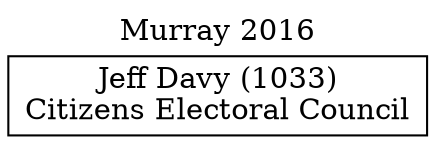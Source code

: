 // House preference flow
digraph "Jeff Davy (1033)_Murray_2016" {
	graph [label="Murray 2016" labelloc=t mclimit=2]
	node [shape=box]
	"Jeff Davy (1033)" [label="Jeff Davy (1033)
Citizens Electoral Council"]
}
